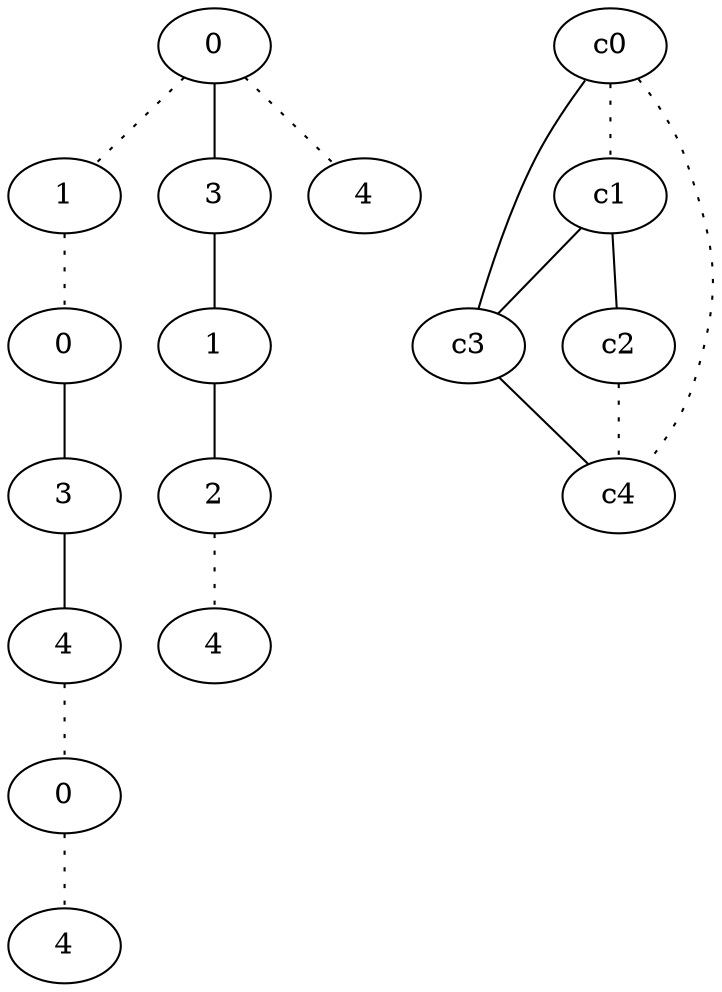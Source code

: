 graph {
a0[label=0];
a1[label=1];
a2[label=0];
a3[label=3];
a4[label=4];
a5[label=0];
a6[label=4];
a7[label=3];
a8[label=1];
a9[label=2];
a10[label=4];
a11[label=4];
a0 -- a1 [style=dotted];
a0 -- a7;
a0 -- a11 [style=dotted];
a1 -- a2 [style=dotted];
a2 -- a3;
a3 -- a4;
a4 -- a5 [style=dotted];
a5 -- a6 [style=dotted];
a7 -- a8;
a8 -- a9;
a9 -- a10 [style=dotted];
c0 -- c1 [style=dotted];
c0 -- c3;
c0 -- c4 [style=dotted];
c1 -- c2;
c1 -- c3;
c2 -- c4 [style=dotted];
c3 -- c4;
}
